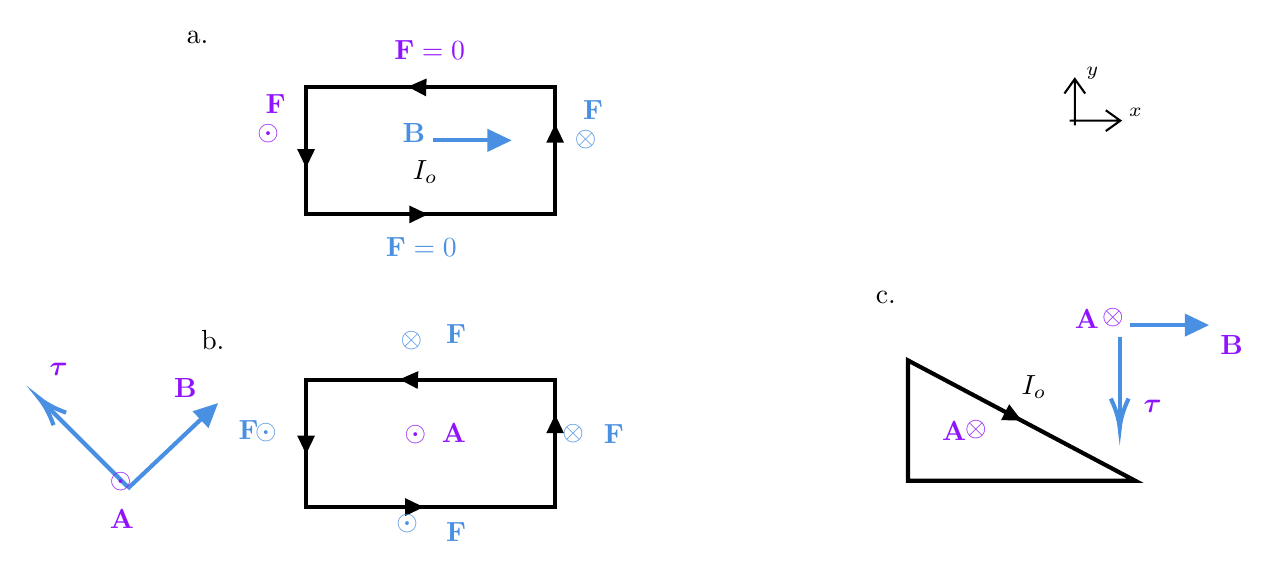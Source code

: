 

\tikzset{every picture/.style={line width=0.75pt}} %set default line width to 0.75pt        

\begin{tikzpicture}[x=0.75pt,y=0.75pt,yscale=-1,xscale=1]
%uncomment if require: \path (0,267); %set diagram left start at 0, and has height of 267

%Shape: Rectangle [id:dp29962336955581836] 
\draw  [line width=1.5]  (141,39.4) -- (261,39.4) -- (261,100.6) -- (141,100.6) -- cycle ;
%Straight Lines [id:da7274648043836713] 
\draw    (193.67,100.67) -- (196.67,100.67) ;
\draw [shift={(199.67,100.67)}, rotate = 180] [fill={rgb, 255:red, 0; green, 0; blue, 0 }  ][line width=0.08]  [draw opacity=0] (8.93,-4.29) -- (0,0) -- (8.93,4.29) -- cycle    ;
%Shape: Axis 2D [id:dp11809324133377697] 
\draw  (508.93,55.5) -- (533.31,55.5)(511.37,35.42) -- (511.37,57.73) (526.31,50.5) -- (533.31,55.5) -- (526.31,60.5) (506.37,42.42) -- (511.37,35.42) -- (516.37,42.42)  ;
%Shape: Rectangle [id:dp501910345856414] 
\draw  [line width=1.5]  (141,180.4) -- (261,180.4) -- (261,241.6) -- (141,241.6) -- cycle ;
%Shape: Right Triangle [id:dp12185422634343457] 
\draw  [line width=1.5]  (431,171) -- (540.5,229) -- (431,229) -- cycle ;
%Straight Lines [id:da08399006886977367] 
\draw    (478.29,196.2) -- (483.08,198.64) ;
\draw [shift={(485.75,200)}, rotate = 207.03] [fill={rgb, 255:red, 0; green, 0; blue, 0 }  ][line width=0.08]  [draw opacity=0] (8.93,-4.29) -- (0,0) -- (8.93,4.29) -- cycle    ;

%Straight Lines [id:da976874561571611] 
\draw    (191.67,241.67) -- (194.67,241.67) ;
\draw [shift={(197.67,241.67)}, rotate = 180] [fill={rgb, 255:red, 0; green, 0; blue, 0 }  ][line width=0.08]  [draw opacity=0] (8.93,-4.29) -- (0,0) -- (8.93,4.29) -- cycle    ;
%Straight Lines [id:da6272657467254441] 
\draw [color={rgb, 255:red, 74; green, 144; blue, 226 }  ,draw opacity=1 ][line width=1.5]    (202,65) -- (236,65) ;
\draw [shift={(240,65)}, rotate = 180] [fill={rgb, 255:red, 74; green, 144; blue, 226 }  ,fill opacity=1 ][line width=0.08]  [draw opacity=0] (11.61,-5.58) -- (0,0) -- (11.61,5.58) -- cycle    ;
%Straight Lines [id:da6109920474297861] 
\draw    (261,80.16) -- (261,60.16) ;
\draw [shift={(261,57.16)}, rotate = 90] [fill={rgb, 255:red, 0; green, 0; blue, 0 }  ][line width=0.08]  [draw opacity=0] (8.93,-4.29) -- (0,0) -- (8.93,4.29) -- cycle    ;
%Straight Lines [id:da8367870947299061] 
\draw    (141,58.4) -- (141,75.16) ;
\draw [shift={(141,78.16)}, rotate = 270] [fill={rgb, 255:red, 0; green, 0; blue, 0 }  ][line width=0.08]  [draw opacity=0] (8.93,-4.29) -- (0,0) -- (8.93,4.29) -- cycle    ;
%Straight Lines [id:da8477931708740156] 
\draw [color={rgb, 255:red, 74; green, 144; blue, 226 }  ,draw opacity=1 ][line width=1.5]    (55,232.84) -- (95.67,194.34) ;
\draw [shift={(98.57,191.59)}, rotate = 136.57] [fill={rgb, 255:red, 74; green, 144; blue, 226 }  ,fill opacity=1 ][line width=0.08]  [draw opacity=0] (11.61,-5.58) -- (0,0) -- (11.61,5.58) -- cycle    ;
%Straight Lines [id:da18185259480872484] 
\draw    (204.67,39.67) -- (193,39.26) ;
\draw [shift={(190,39.16)}, rotate = 1.99] [fill={rgb, 255:red, 0; green, 0; blue, 0 }  ][line width=0.08]  [draw opacity=0] (8.93,-4.29) -- (0,0) -- (8.93,4.29) -- cycle    ;
%Straight Lines [id:da7505044004145187] 
\draw    (200.67,180.67) -- (189,180.26) ;
\draw [shift={(186,180.16)}, rotate = 1.99] [fill={rgb, 255:red, 0; green, 0; blue, 0 }  ][line width=0.08]  [draw opacity=0] (8.93,-4.29) -- (0,0) -- (8.93,4.29) -- cycle    ;
%Straight Lines [id:da051104651636112886] 
\draw    (141,196.4) -- (141,213.16) ;
\draw [shift={(141,216.16)}, rotate = 270] [fill={rgb, 255:red, 0; green, 0; blue, 0 }  ][line width=0.08]  [draw opacity=0] (8.93,-4.29) -- (0,0) -- (8.93,4.29) -- cycle    ;
%Straight Lines [id:da26913017491811875] 
\draw    (261,220.16) -- (261,200.16) ;
\draw [shift={(261,197.16)}, rotate = 90] [fill={rgb, 255:red, 0; green, 0; blue, 0 }  ][line width=0.08]  [draw opacity=0] (8.93,-4.29) -- (0,0) -- (8.93,4.29) -- cycle    ;
%Straight Lines [id:da7772956560592883] 
\draw [color={rgb, 255:red, 74; green, 144; blue, 226 }  ,draw opacity=1 ][line width=1.5]    (55,231.84) -- (14.43,191.27) ;
\draw [shift={(12.31,189.15)}, rotate = 45] [color={rgb, 255:red, 74; green, 144; blue, 226 }  ,draw opacity=1 ][line width=1.5]    (14.21,-4.28) .. controls (9.04,-1.82) and (4.3,-0.39) .. (0,0) .. controls (4.3,0.39) and (9.04,1.82) .. (14.21,4.28)   ;
%Straight Lines [id:da09926111783717317] 
\draw [color={rgb, 255:red, 74; green, 144; blue, 226 }  ,draw opacity=1 ][line width=1.5]    (538,154) -- (572,154) ;
\draw [shift={(576,154)}, rotate = 180] [fill={rgb, 255:red, 74; green, 144; blue, 226 }  ,fill opacity=1 ][line width=0.08]  [draw opacity=0] (11.61,-5.58) -- (0,0) -- (11.61,5.58) -- cycle    ;
%Straight Lines [id:da8820303968844143] 
\draw [color={rgb, 255:red, 74; green, 144; blue, 226 }  ,draw opacity=1 ][line width=1.5]    (533,159.84) -- (533,200.59) ;
\draw [shift={(533,203.59)}, rotate = 270] [color={rgb, 255:red, 74; green, 144; blue, 226 }  ,draw opacity=1 ][line width=1.5]    (14.21,-4.28) .. controls (9.04,-1.82) and (4.3,-0.39) .. (0,0) .. controls (4.3,0.39) and (9.04,1.82) .. (14.21,4.28)   ;

% Text Node
\draw (191,73.07) node [anchor=north west][inner sep=0.75pt]    {$I_{o}$};
% Text Node
\draw (82,11.2) node [anchor=north west][inner sep=0.75pt]   [align=left] {a.};
% Text Node
\draw (89,155.2) node [anchor=north west][inner sep=0.75pt]   [align=left] {b.};
% Text Node
\draw (414,136.2) node [anchor=north west][inner sep=0.75pt]   [align=left] {c.};
% Text Node
\draw (536.01,48.17) node [anchor=north west][inner sep=0.75pt]  [font=\scriptsize]  {$x$};
% Text Node
\draw (515.48,28.16) node [anchor=north west][inner sep=0.75pt]  [font=\scriptsize]  {$y$};
% Text Node
\draw (484.28,176.63) node [anchor=north west][inner sep=0.75pt]    {$I_{o}$};
% Text Node
\draw (186,55.4) node [anchor=north west][inner sep=0.75pt]  [color={rgb, 255:red, 74; green, 144; blue, 226 }  ,opacity=1 ]  {$\mathbf{B}$};
% Text Node
\draw (178,110.4) node [anchor=north west][inner sep=0.75pt]  [color={rgb, 255:red, 74; green, 144; blue, 226 }  ,opacity=1 ]  {$\mathbf{F} =0$};
% Text Node
\draw (182,15.4) node [anchor=north west][inner sep=0.75pt]  [color={rgb, 255:red, 144; green, 19; blue, 254 }  ,opacity=1 ]  {$\mathbf{F} =0$};
% Text Node
\draw (269,58.6) node [anchor=north west][inner sep=0.75pt]  [color={rgb, 255:red, 74; green, 144; blue, 226 }  ,opacity=1 ]  {$\otimes $};
% Text Node
\draw (116,55.6) node [anchor=north west][inner sep=0.75pt]  [color={rgb, 255:red, 144; green, 19; blue, 254 }  ,opacity=1 ]  {$\odot $};
% Text Node
\draw (273,44.4) node [anchor=north west][inner sep=0.75pt]  [color={rgb, 255:red, 74; green, 144; blue, 226 }  ,opacity=1 ]  {$\mathbf{F}$};
% Text Node
\draw (120,41.4) node [anchor=north west][inner sep=0.75pt]  [color={rgb, 255:red, 144; green, 19; blue, 254 }  ,opacity=1 ]  {$\mathbf{F}$};
% Text Node
\draw (75.93,178.14) node [anchor=north west][inner sep=0.75pt]  [color={rgb, 255:red, 144; green, 19; blue, 254 }  ,opacity=1 ]  {$\mathbf{B}$};
% Text Node
\draw (183,243.6) node [anchor=north west][inner sep=0.75pt]  [color={rgb, 255:red, 74; green, 144; blue, 226 }  ,opacity=1 ]  {$\odot $};
% Text Node
\draw (185,155.6) node [anchor=north west][inner sep=0.75pt]  [color={rgb, 255:red, 74; green, 144; blue, 226 }  ,opacity=1 ]  {$\otimes $};
% Text Node
\draw (263,200.56) node [anchor=north west][inner sep=0.75pt]  [color={rgb, 255:red, 74; green, 144; blue, 226 }  ,opacity=1 ]  {$\otimes $};
% Text Node
\draw (115,199.6) node [anchor=north west][inner sep=0.75pt]  [color={rgb, 255:red, 74; green, 144; blue, 226 }  ,opacity=1 ]  {$\odot $};
% Text Node
\draw (45,223.6) node [anchor=north west][inner sep=0.75pt]  [color={rgb, 255:red, 144; green, 19; blue, 254 }  ,opacity=1 ]  {$\odot $};
% Text Node
\draw (543,188.85) node [anchor=north west][inner sep=0.75pt]  [color={rgb, 255:red, 144; green, 19; blue, 254 }  ,opacity=1 ]  {$\boldsymbol{\tau }$};
% Text Node
\draw (44.93,241.14) node [anchor=north west][inner sep=0.75pt]  [color={rgb, 255:red, 144; green, 19; blue, 254 }  ,opacity=1 ]  {$\mathbf{A}$};
% Text Node
\draw (580,157.4) node [anchor=north west][inner sep=0.75pt]  [color={rgb, 255:red, 144; green, 19; blue, 254 }  ,opacity=1 ]  {$\mathbf{B}$};
% Text Node
\draw (509.93,145.14) node [anchor=north west][inner sep=0.75pt]  [color={rgb, 255:red, 144; green, 19; blue, 254 }  ,opacity=1 ]  {$\mathbf{A}$};
% Text Node
\draw (523,144.56) node [anchor=north west][inner sep=0.75pt]  [color={rgb, 255:red, 144; green, 19; blue, 254 }  ,opacity=1 ]  {$\otimes $};
% Text Node
\draw (207,152.4) node [anchor=north west][inner sep=0.75pt]  [color={rgb, 255:red, 74; green, 144; blue, 226 }  ,opacity=1 ]  {$\mathbf{F}$};
% Text Node
\draw (283,200.4) node [anchor=north west][inner sep=0.75pt]  [color={rgb, 255:red, 74; green, 144; blue, 226 }  ,opacity=1 ]  {$\mathbf{F}$};
% Text Node
\draw (107,198.4) node [anchor=north west][inner sep=0.75pt]  [color={rgb, 255:red, 74; green, 144; blue, 226 }  ,opacity=1 ]  {$\mathbf{F}$};
% Text Node
\draw (207,247.4) node [anchor=north west][inner sep=0.75pt]  [color={rgb, 255:red, 74; green, 144; blue, 226 }  ,opacity=1 ]  {$\mathbf{F}$};
% Text Node
\draw (187,200.6) node [anchor=north west][inner sep=0.75pt]  [color={rgb, 255:red, 144; green, 19; blue, 254 }  ,opacity=1 ]  {$\odot $};
% Text Node
\draw (204.93,200.14) node [anchor=north west][inner sep=0.75pt]  [color={rgb, 255:red, 144; green, 19; blue, 254 }  ,opacity=1 ]  {$\mathbf{A}$};
% Text Node
\draw (16,170.85) node [anchor=north west][inner sep=0.75pt]  [color={rgb, 255:red, 144; green, 19; blue, 254 }  ,opacity=1 ]  {$\boldsymbol{\tau }$};
% Text Node
\draw (445.93,199.14) node [anchor=north west][inner sep=0.75pt]  [color={rgb, 255:red, 144; green, 19; blue, 254 }  ,opacity=1 ]  {$\mathbf{A}$};
% Text Node
\draw (457,198.56) node [anchor=north west][inner sep=0.75pt]  [color={rgb, 255:red, 144; green, 19; blue, 254 }  ,opacity=1 ]  {$\otimes $};


\end{tikzpicture}

